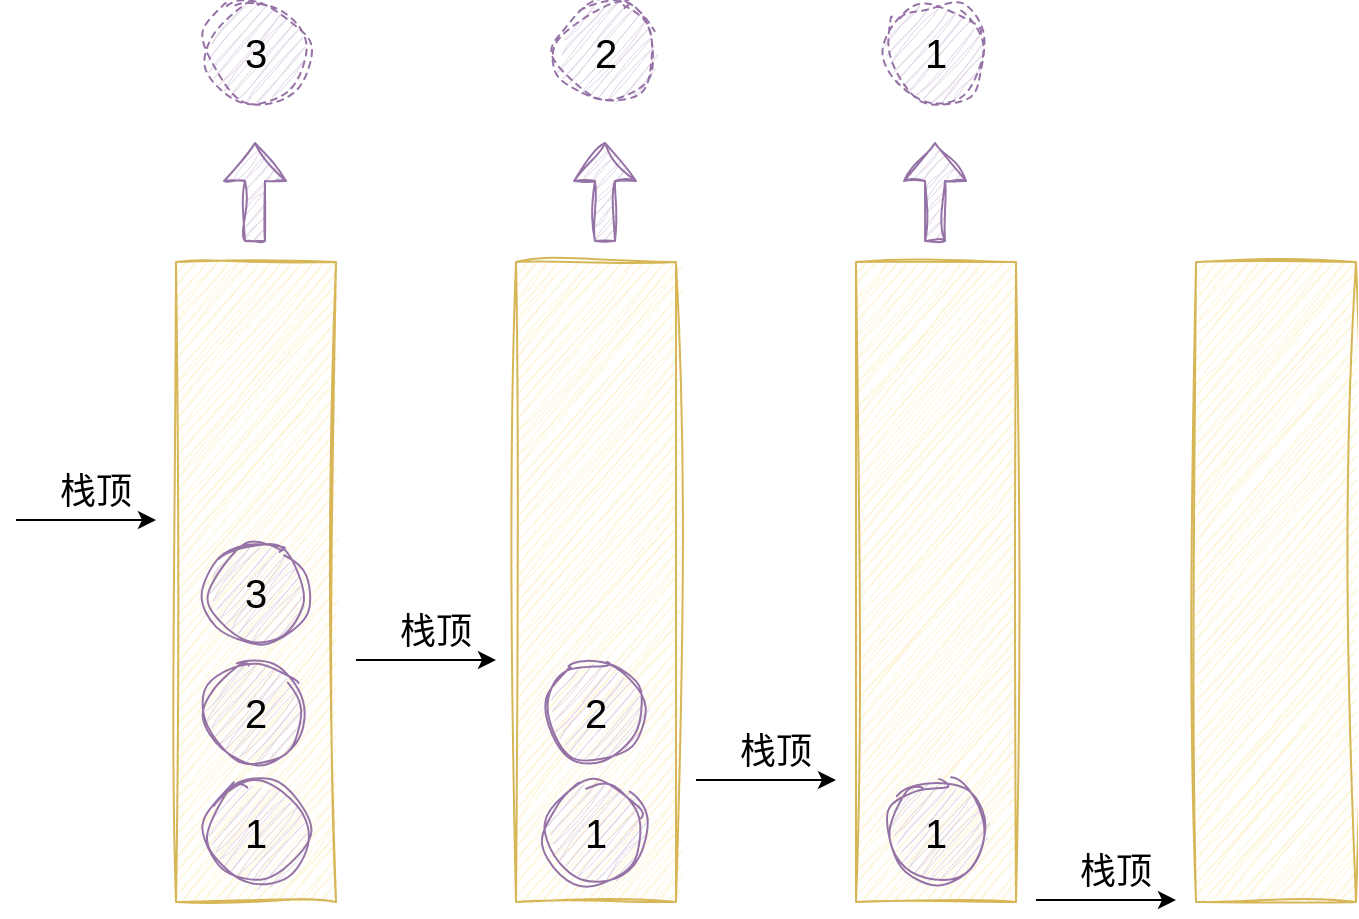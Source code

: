 <mxfile version="28.1.2">
  <diagram name="Page-1" id="xYLGO1SmAuwbuVhchBxC">
    <mxGraphModel dx="946" dy="673" grid="1" gridSize="10" guides="1" tooltips="1" connect="1" arrows="1" fold="1" page="1" pageScale="1" pageWidth="850" pageHeight="1100" math="0" shadow="0">
      <root>
        <mxCell id="0" />
        <mxCell id="1" parent="0" />
        <mxCell id="cLakpo7kRlrrpEvZxo0Q-1" value="" style="rounded=0;whiteSpace=wrap;html=1;fillColor=#fff2cc;strokeColor=#d6b656;sketch=1;curveFitting=1;jiggle=2;" vertex="1" parent="1">
          <mxGeometry x="650" y="200" width="80" height="320" as="geometry" />
        </mxCell>
        <mxCell id="cLakpo7kRlrrpEvZxo0Q-2" value="" style="group;sketch=1;curveFitting=1;jiggle=2;" vertex="1" connectable="0" parent="1">
          <mxGeometry x="570" y="490" width="70" height="30" as="geometry" />
        </mxCell>
        <mxCell id="cLakpo7kRlrrpEvZxo0Q-3" value="栈顶" style="text;html=1;align=center;verticalAlign=middle;whiteSpace=wrap;rounded=0;fontSize=18;" vertex="1" parent="cLakpo7kRlrrpEvZxo0Q-2">
          <mxGeometry x="20" width="40" height="30" as="geometry" />
        </mxCell>
        <mxCell id="cLakpo7kRlrrpEvZxo0Q-4" value="" style="endArrow=classic;html=1;rounded=0;" edge="1" parent="cLakpo7kRlrrpEvZxo0Q-2">
          <mxGeometry width="50" height="50" relative="1" as="geometry">
            <mxPoint y="29" as="sourcePoint" />
            <mxPoint x="70" y="29" as="targetPoint" />
          </mxGeometry>
        </mxCell>
        <mxCell id="cLakpo7kRlrrpEvZxo0Q-5" value="" style="rounded=0;whiteSpace=wrap;html=1;fillColor=#fff2cc;strokeColor=#d6b656;sketch=1;curveFitting=1;jiggle=2;" vertex="1" parent="1">
          <mxGeometry x="480" y="200" width="80" height="320" as="geometry" />
        </mxCell>
        <mxCell id="cLakpo7kRlrrpEvZxo0Q-6" value="&lt;font style=&quot;font-size: 20px;&quot;&gt;1&lt;/font&gt;" style="ellipse;whiteSpace=wrap;html=1;aspect=fixed;fillColor=#e1d5e7;strokeColor=#9673a6;sketch=1;curveFitting=1;jiggle=2;" vertex="1" parent="1">
          <mxGeometry x="495" y="460" width="50" height="50" as="geometry" />
        </mxCell>
        <mxCell id="cLakpo7kRlrrpEvZxo0Q-7" value="" style="group;sketch=1;curveFitting=1;jiggle=2;glass=0;" vertex="1" connectable="0" parent="1">
          <mxGeometry x="400" y="430" width="70" height="30" as="geometry" />
        </mxCell>
        <mxCell id="cLakpo7kRlrrpEvZxo0Q-8" value="栈顶" style="text;html=1;align=center;verticalAlign=middle;whiteSpace=wrap;rounded=0;fontSize=18;" vertex="1" parent="cLakpo7kRlrrpEvZxo0Q-7">
          <mxGeometry x="20" width="40" height="30" as="geometry" />
        </mxCell>
        <mxCell id="cLakpo7kRlrrpEvZxo0Q-9" value="" style="endArrow=classic;html=1;rounded=0;" edge="1" parent="cLakpo7kRlrrpEvZxo0Q-7">
          <mxGeometry width="50" height="50" relative="1" as="geometry">
            <mxPoint y="29" as="sourcePoint" />
            <mxPoint x="70" y="29" as="targetPoint" />
          </mxGeometry>
        </mxCell>
        <mxCell id="cLakpo7kRlrrpEvZxo0Q-10" value="" style="group" vertex="1" connectable="0" parent="1">
          <mxGeometry x="310" y="200" width="80" height="320" as="geometry" />
        </mxCell>
        <mxCell id="cLakpo7kRlrrpEvZxo0Q-11" value="" style="rounded=0;whiteSpace=wrap;html=1;fillColor=#fff2cc;strokeColor=#d6b656;sketch=1;curveFitting=1;jiggle=2;" vertex="1" parent="cLakpo7kRlrrpEvZxo0Q-10">
          <mxGeometry width="80" height="320" as="geometry" />
        </mxCell>
        <mxCell id="cLakpo7kRlrrpEvZxo0Q-12" value="&lt;font style=&quot;font-size: 20px;&quot;&gt;1&lt;/font&gt;" style="ellipse;whiteSpace=wrap;html=1;aspect=fixed;fillColor=#e1d5e7;strokeColor=#9673a6;sketch=1;curveFitting=1;jiggle=2;" vertex="1" parent="cLakpo7kRlrrpEvZxo0Q-10">
          <mxGeometry x="15" y="260" width="50" height="50" as="geometry" />
        </mxCell>
        <mxCell id="cLakpo7kRlrrpEvZxo0Q-13" value="&lt;font style=&quot;font-size: 20px;&quot;&gt;2&lt;/font&gt;" style="ellipse;whiteSpace=wrap;html=1;aspect=fixed;fillColor=#e1d5e7;strokeColor=#9673a6;sketch=1;curveFitting=1;jiggle=2;" vertex="1" parent="cLakpo7kRlrrpEvZxo0Q-10">
          <mxGeometry x="15" y="200" width="50" height="50" as="geometry" />
        </mxCell>
        <mxCell id="cLakpo7kRlrrpEvZxo0Q-14" value="" style="group" vertex="1" connectable="0" parent="1">
          <mxGeometry x="230" y="370" width="70" height="30" as="geometry" />
        </mxCell>
        <mxCell id="cLakpo7kRlrrpEvZxo0Q-15" value="栈顶" style="text;html=1;align=center;verticalAlign=middle;whiteSpace=wrap;rounded=0;fontSize=18;" vertex="1" parent="cLakpo7kRlrrpEvZxo0Q-14">
          <mxGeometry x="20" width="40" height="30" as="geometry" />
        </mxCell>
        <mxCell id="cLakpo7kRlrrpEvZxo0Q-16" value="" style="endArrow=classic;html=1;rounded=0;" edge="1" parent="cLakpo7kRlrrpEvZxo0Q-14">
          <mxGeometry width="50" height="50" relative="1" as="geometry">
            <mxPoint y="29" as="sourcePoint" />
            <mxPoint x="70" y="29" as="targetPoint" />
          </mxGeometry>
        </mxCell>
        <mxCell id="cLakpo7kRlrrpEvZxo0Q-17" value="" style="group" vertex="1" connectable="0" parent="1">
          <mxGeometry x="140" y="200" width="80" height="320" as="geometry" />
        </mxCell>
        <mxCell id="cLakpo7kRlrrpEvZxo0Q-18" value="" style="rounded=0;whiteSpace=wrap;html=1;fillColor=#fff2cc;strokeColor=#d6b656;sketch=1;curveFitting=1;jiggle=2;" vertex="1" parent="cLakpo7kRlrrpEvZxo0Q-17">
          <mxGeometry width="80" height="320" as="geometry" />
        </mxCell>
        <mxCell id="cLakpo7kRlrrpEvZxo0Q-19" value="&lt;font style=&quot;font-size: 20px;&quot;&gt;1&lt;/font&gt;" style="ellipse;whiteSpace=wrap;html=1;aspect=fixed;fillColor=#e1d5e7;strokeColor=#9673a6;sketch=1;curveFitting=1;jiggle=2;" vertex="1" parent="cLakpo7kRlrrpEvZxo0Q-17">
          <mxGeometry x="15" y="260" width="50" height="50" as="geometry" />
        </mxCell>
        <mxCell id="cLakpo7kRlrrpEvZxo0Q-20" value="&lt;font style=&quot;font-size: 20px;&quot;&gt;2&lt;/font&gt;" style="ellipse;whiteSpace=wrap;html=1;aspect=fixed;fillColor=#e1d5e7;strokeColor=#9673a6;sketch=1;curveFitting=1;jiggle=2;" vertex="1" parent="cLakpo7kRlrrpEvZxo0Q-17">
          <mxGeometry x="15" y="200" width="50" height="50" as="geometry" />
        </mxCell>
        <mxCell id="cLakpo7kRlrrpEvZxo0Q-21" value="&lt;font style=&quot;font-size: 20px;&quot;&gt;3&lt;/font&gt;" style="ellipse;whiteSpace=wrap;html=1;aspect=fixed;fillColor=#e1d5e7;strokeColor=#9673a6;sketch=1;curveFitting=1;jiggle=2;" vertex="1" parent="cLakpo7kRlrrpEvZxo0Q-17">
          <mxGeometry x="15" y="140" width="50" height="50" as="geometry" />
        </mxCell>
        <mxCell id="cLakpo7kRlrrpEvZxo0Q-22" value="" style="group" vertex="1" connectable="0" parent="1">
          <mxGeometry x="60" y="300" width="70" height="30" as="geometry" />
        </mxCell>
        <mxCell id="cLakpo7kRlrrpEvZxo0Q-23" value="栈顶" style="text;html=1;align=center;verticalAlign=middle;whiteSpace=wrap;rounded=0;fontSize=18;" vertex="1" parent="cLakpo7kRlrrpEvZxo0Q-22">
          <mxGeometry x="20" width="40" height="30" as="geometry" />
        </mxCell>
        <mxCell id="cLakpo7kRlrrpEvZxo0Q-24" value="" style="endArrow=classic;html=1;rounded=0;" edge="1" parent="cLakpo7kRlrrpEvZxo0Q-22">
          <mxGeometry width="50" height="50" relative="1" as="geometry">
            <mxPoint y="29" as="sourcePoint" />
            <mxPoint x="70" y="29" as="targetPoint" />
          </mxGeometry>
        </mxCell>
        <mxCell id="cLakpo7kRlrrpEvZxo0Q-25" value="" style="shape=flexArrow;endArrow=classic;html=1;rounded=0;sketch=1;curveFitting=1;jiggle=2;fillColor=#e1d5e7;strokeColor=#9673a6;" edge="1" parent="1">
          <mxGeometry width="50" height="50" relative="1" as="geometry">
            <mxPoint x="519.5" y="190" as="sourcePoint" />
            <mxPoint x="519.5" y="140" as="targetPoint" />
          </mxGeometry>
        </mxCell>
        <mxCell id="cLakpo7kRlrrpEvZxo0Q-26" value="&lt;font style=&quot;font-size: 20px;&quot;&gt;1&lt;/font&gt;" style="ellipse;whiteSpace=wrap;html=1;aspect=fixed;fillColor=#e1d5e7;strokeColor=#9673a6;sketch=1;curveFitting=1;jiggle=2;dashed=1;" vertex="1" parent="1">
          <mxGeometry x="495" y="70" width="50" height="50" as="geometry" />
        </mxCell>
        <mxCell id="cLakpo7kRlrrpEvZxo0Q-27" value="" style="shape=flexArrow;endArrow=classic;html=1;rounded=0;sketch=1;curveFitting=1;jiggle=2;fillColor=#e1d5e7;strokeColor=#9673a6;" edge="1" parent="1">
          <mxGeometry width="50" height="50" relative="1" as="geometry">
            <mxPoint x="354.5" y="190" as="sourcePoint" />
            <mxPoint x="354.5" y="140" as="targetPoint" />
          </mxGeometry>
        </mxCell>
        <mxCell id="cLakpo7kRlrrpEvZxo0Q-28" value="&lt;font style=&quot;font-size: 20px;&quot;&gt;2&lt;/font&gt;" style="ellipse;whiteSpace=wrap;html=1;aspect=fixed;fillColor=#e1d5e7;strokeColor=#9673a6;sketch=1;curveFitting=1;jiggle=2;dashed=1;" vertex="1" parent="1">
          <mxGeometry x="330" y="70" width="50" height="50" as="geometry" />
        </mxCell>
        <mxCell id="cLakpo7kRlrrpEvZxo0Q-29" value="" style="shape=flexArrow;endArrow=classic;html=1;rounded=0;sketch=1;curveFitting=1;jiggle=2;fillColor=#e1d5e7;strokeColor=#9673a6;" edge="1" parent="1">
          <mxGeometry width="50" height="50" relative="1" as="geometry">
            <mxPoint x="179.5" y="190" as="sourcePoint" />
            <mxPoint x="179.5" y="140" as="targetPoint" />
          </mxGeometry>
        </mxCell>
        <mxCell id="cLakpo7kRlrrpEvZxo0Q-30" value="&lt;font style=&quot;font-size: 20px;&quot;&gt;3&lt;/font&gt;" style="ellipse;whiteSpace=wrap;html=1;aspect=fixed;fillColor=#e1d5e7;strokeColor=#9673a6;sketch=1;curveFitting=1;jiggle=2;dashed=1;" vertex="1" parent="1">
          <mxGeometry x="155" y="70" width="50" height="50" as="geometry" />
        </mxCell>
      </root>
    </mxGraphModel>
  </diagram>
</mxfile>
